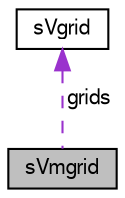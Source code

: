 digraph "sVmgrid"
{
  edge [fontname="FreeSans",fontsize="10",labelfontname="FreeSans",labelfontsize="10"];
  node [fontname="FreeSans",fontsize="10",shape=record];
  Node1 [label="sVmgrid",height=0.2,width=0.4,color="black", fillcolor="grey75", style="filled" fontcolor="black"];
  Node2 -> Node1 [dir="back",color="darkorchid3",fontsize="10",style="dashed",label=" grids" ,fontname="FreeSans"];
  Node2 [label="sVgrid",height=0.2,width=0.4,color="black", fillcolor="white", style="filled",URL="$structs_vgrid.html",tooltip="Electrostatic potential oracle for Cartesian mesh data."];
}
